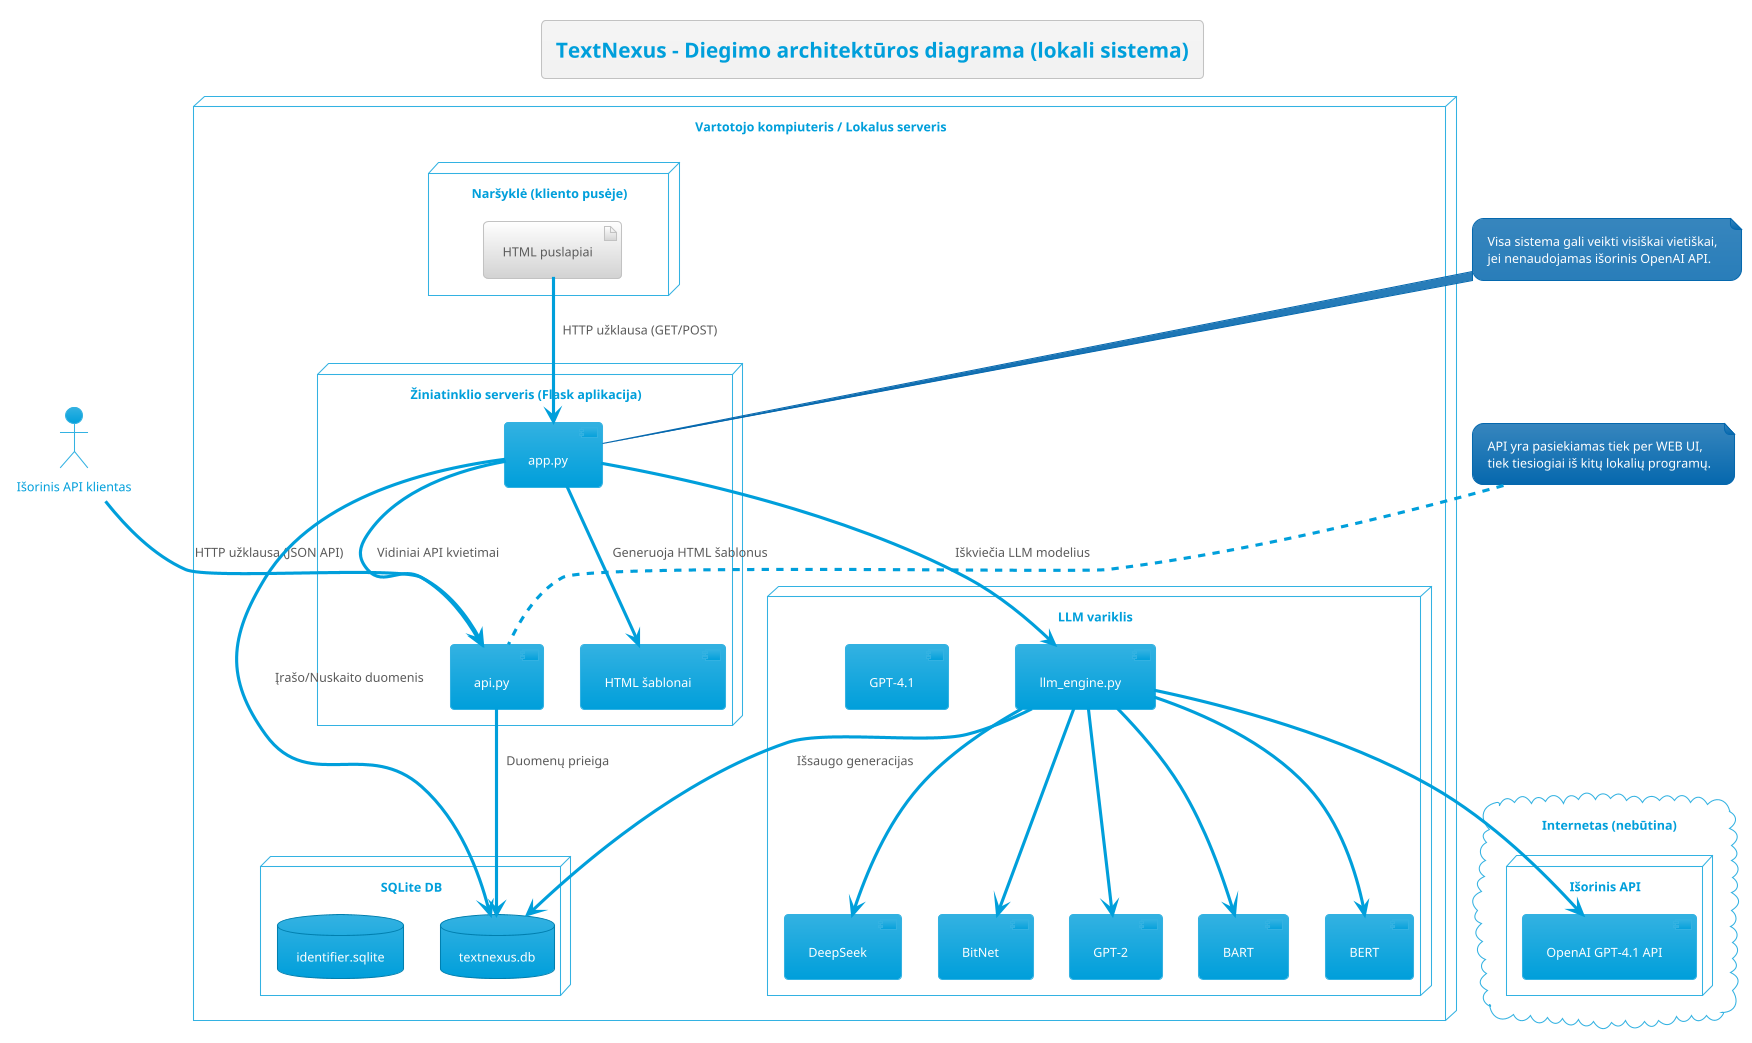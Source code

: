 @startuml
!theme bluegray
skinparam defaultFontName Arial
skinparam defaultFontStyle bold
skinparam shadowing false
title TextNexus – Diegimo architektūros diagrama (lokali sistema)

actor "Išorinis API klientas" as client_api

node "Vartotojo kompiuteris / Lokalus serveris" {

    node "Naršyklė (kliento pusėje)" {
        artifact "HTML puslapiai" as html
    }

    node "Žiniatinklio serveris (Flask aplikacija)" {
        component "app.py" as app
        component "api.py"
        component "HTML šablonai" as templates
    }

    node "LLM variklis" {
        component "llm_engine.py" as llm
        [GPT-2]
        [BART]
        [BERT]
        [DeepSeek]
        [GPT-4.1]
        [BitNet]
    }
    node "SQLite DB" {
        database "textnexus.db"
        database "identifier.sqlite"
    }

    html --> app : HTTP užklausa (GET/POST)
    app --> api.py : Vidiniai API kvietimai
    client_api --> api.py : HTTP užklausa (JSON API)
    app --> llm : Iškviečia LLM modelius
    app --> templates : Generuoja HTML šablonus
    app --> "textnexus.db" : Įrašo/Nuskaito duomenis
    api.py --> "textnexus.db" : Duomenų prieiga
    llm --> "textnexus.db" : Išsaugo generacijas
    llm --> [GPT-2]
    llm --> [BART]
    llm --> [BERT]
    llm --> [DeepSeek]
    llm --> [BitNet]
}

cloud "Internetas (nebūtina)" {
    node "Išorinis API" {
        [OpenAI GPT-4.1 API]
    }
    llm --> [OpenAI GPT-4.1 API]
}

note top of app
Visa sistema gali veikti visiškai vietiškai,
jei nenaudojamas išorinis OpenAI API.
end note

note top of api.py
API yra pasiekiamas tiek per WEB UI,
tiek tiesiogiai iš kitų lokalių programų.
end note

@enduml